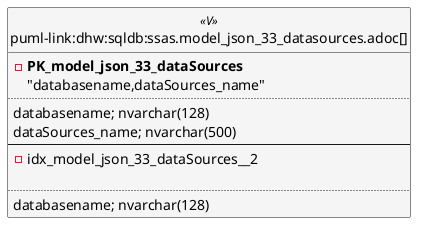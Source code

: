 @startuml
left to right direction
'top to bottom direction
hide circle
'avoide "." issues:
set namespaceSeparator none


skinparam class {
  BackgroundColor White
  BackgroundColor<<FN>> Yellow
  BackgroundColor<<FS>> Yellow
  BackgroundColor<<FT>> LightGray
  BackgroundColor<<IF>> Yellow
  BackgroundColor<<IS>> Yellow
  BackgroundColor<<P>> Aqua
  BackgroundColor<<PC>> Aqua
  BackgroundColor<<SN>> Yellow
  BackgroundColor<<SO>> SlateBlue
  BackgroundColor<<TF>> LightGray
  BackgroundColor<<TR>> Tomato
  BackgroundColor<<U>> White
  BackgroundColor<<V>> WhiteSmoke
  BackgroundColor<<X>> Aqua
  BackgroundColor<<external>> AliceBlue
}


entity "puml-link:dhw:sqldb:ssas.model_json_33_datasources.adoc[]" as ssas.model_json_33_dataSources << V >> {
- **PK_model_json_33_dataSources**
"databasename,dataSources_name"
..
databasename; nvarchar(128)
dataSources_name; nvarchar(500)
--
- idx_model_json_33_dataSources__2

..
databasename; nvarchar(128)
}


@enduml

